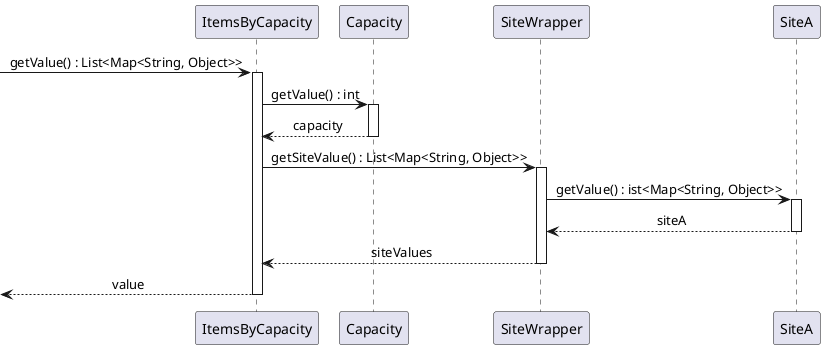 @startuml ssd_store_seq_pull_refactor_capacity
skinparam SequenceMessageAlignment center

-> ItemsByCapacity : getValue() : List<Map<String, Object>>
activate ItemsByCapacity

ItemsByCapacity -> Capacity : getValue() : int
activate Capacity
Capacity --> ItemsByCapacity : capacity
deactivate Capacity
ItemsByCapacity -> SiteWrapper : getSiteValue() : List<Map<String, Object>>
activate SiteWrapper
SiteWrapper -> SiteA : getValue() : ist<Map<String, Object>>
activate SiteA
SiteA --> SiteWrapper : siteA
deactivate SiteA
SiteWrapper --> ItemsByCapacity : siteValues
deactivate SiteWrapper
<-- ItemsByCapacity : value
deactivate ItemsByCapacity

@enduml